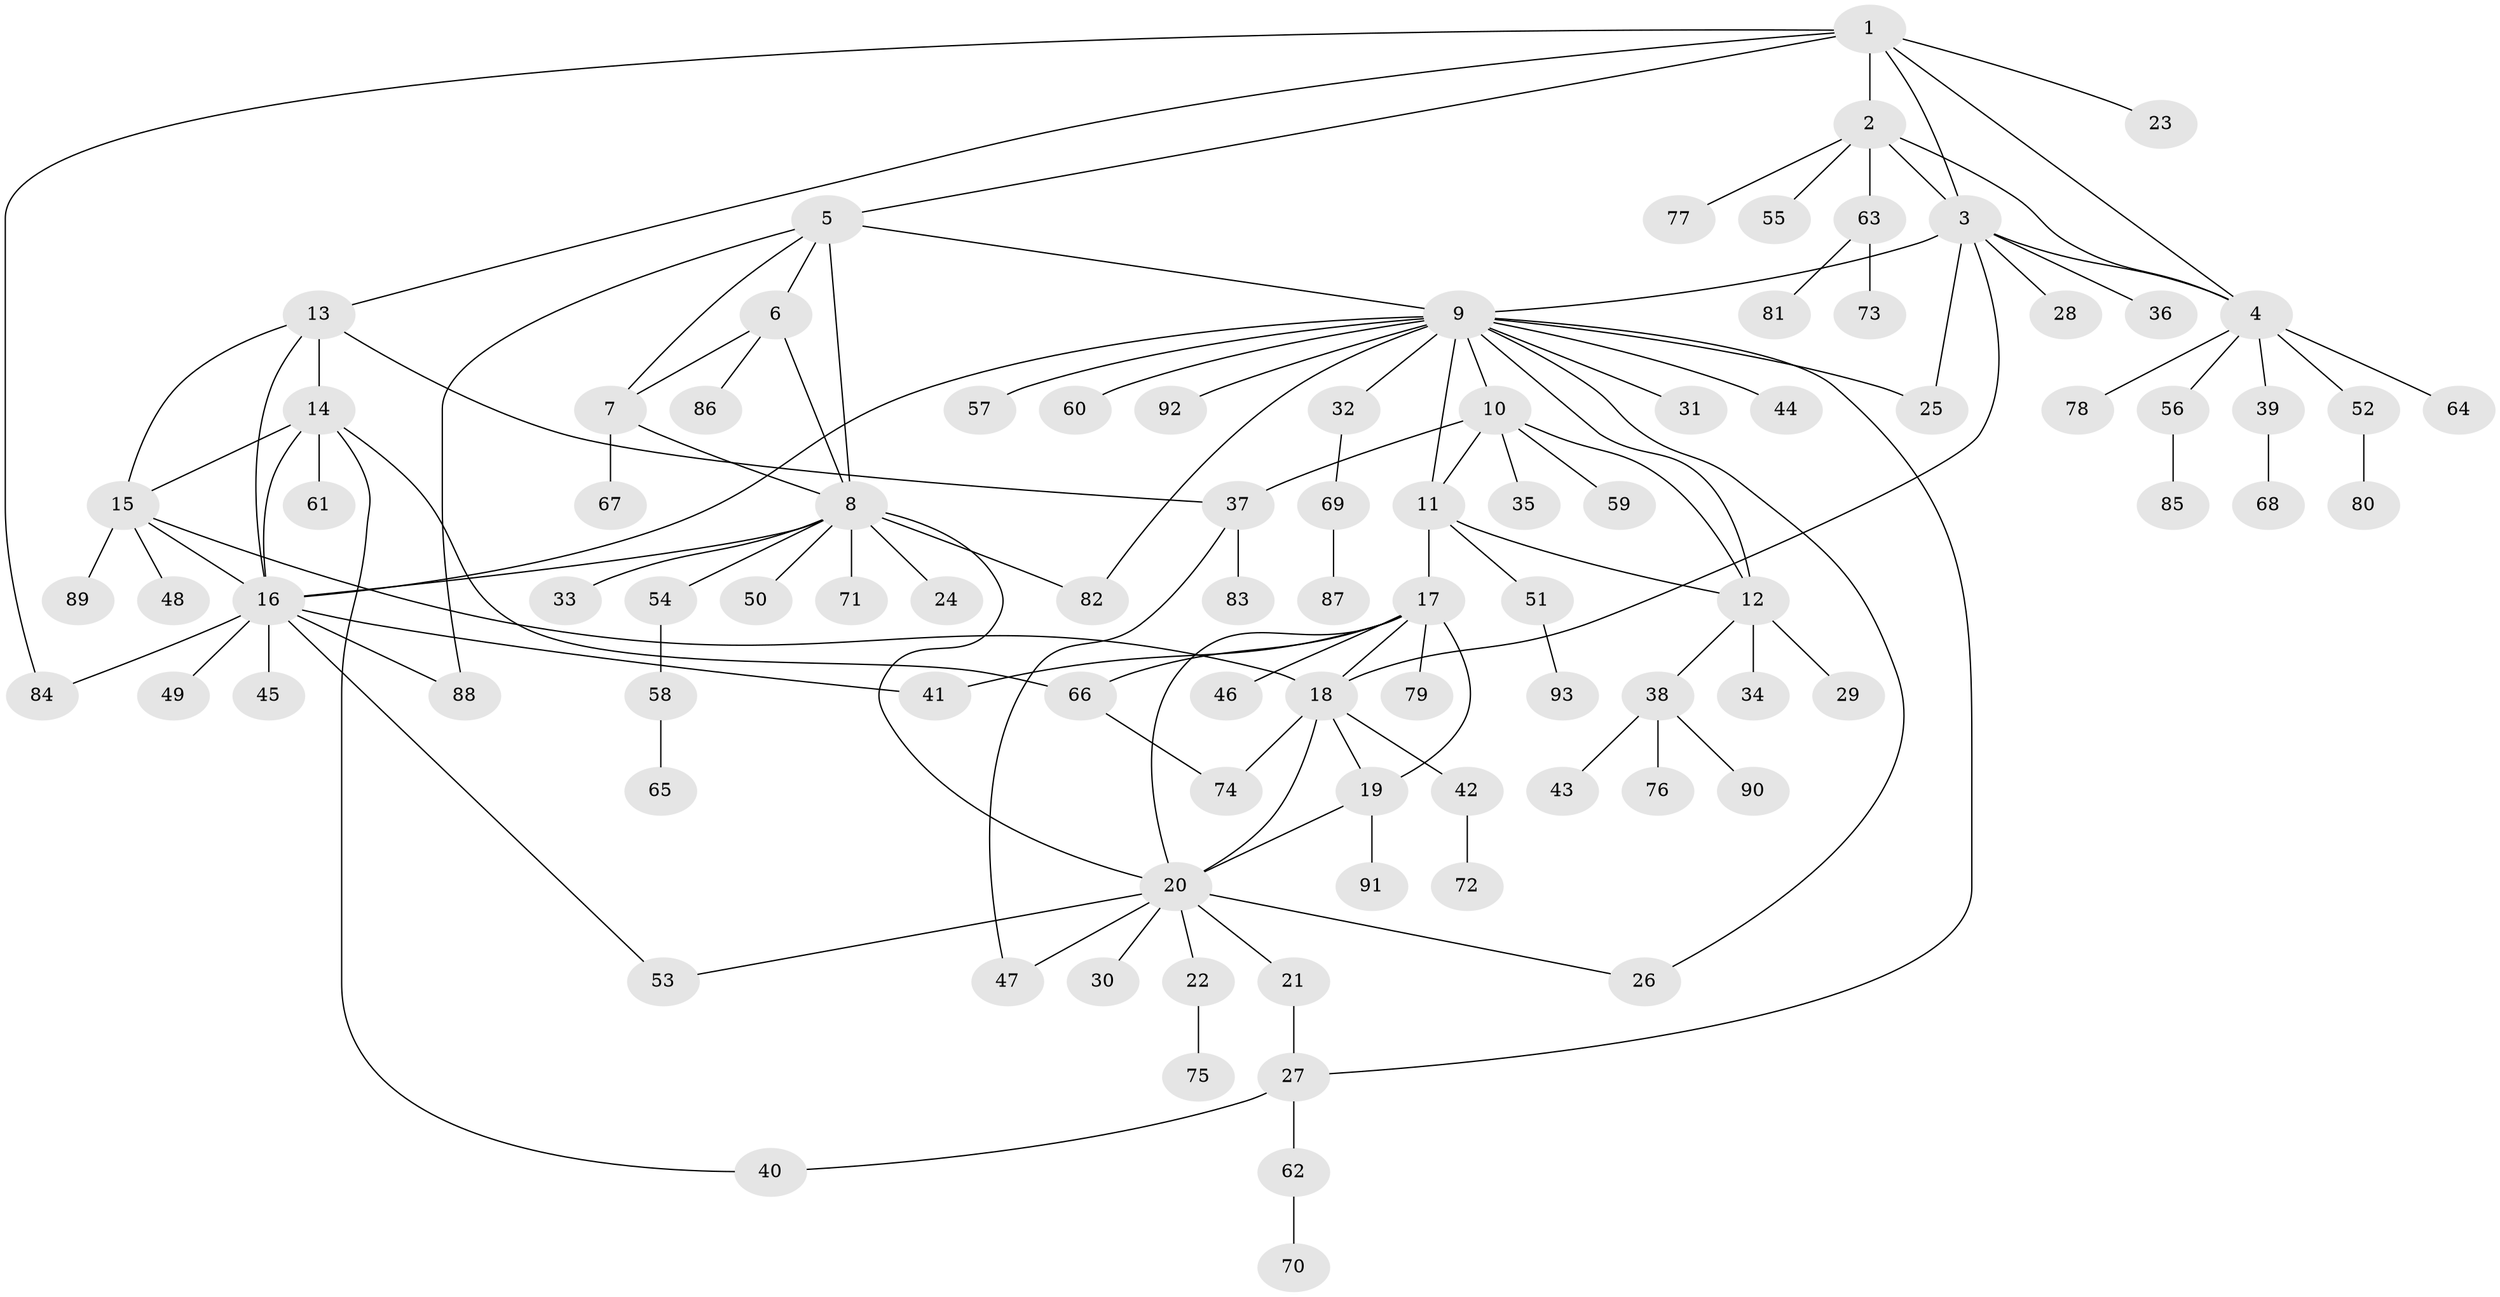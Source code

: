 // coarse degree distribution, {8: 0.043478260869565216, 2: 0.043478260869565216, 6: 0.043478260869565216, 1: 0.6739130434782609, 14: 0.021739130434782608, 9: 0.021739130434782608, 7: 0.06521739130434782, 10: 0.021739130434782608, 5: 0.021739130434782608, 4: 0.043478260869565216}
// Generated by graph-tools (version 1.1) at 2025/19/03/04/25 18:19:54]
// undirected, 93 vertices, 126 edges
graph export_dot {
graph [start="1"]
  node [color=gray90,style=filled];
  1;
  2;
  3;
  4;
  5;
  6;
  7;
  8;
  9;
  10;
  11;
  12;
  13;
  14;
  15;
  16;
  17;
  18;
  19;
  20;
  21;
  22;
  23;
  24;
  25;
  26;
  27;
  28;
  29;
  30;
  31;
  32;
  33;
  34;
  35;
  36;
  37;
  38;
  39;
  40;
  41;
  42;
  43;
  44;
  45;
  46;
  47;
  48;
  49;
  50;
  51;
  52;
  53;
  54;
  55;
  56;
  57;
  58;
  59;
  60;
  61;
  62;
  63;
  64;
  65;
  66;
  67;
  68;
  69;
  70;
  71;
  72;
  73;
  74;
  75;
  76;
  77;
  78;
  79;
  80;
  81;
  82;
  83;
  84;
  85;
  86;
  87;
  88;
  89;
  90;
  91;
  92;
  93;
  1 -- 2;
  1 -- 3;
  1 -- 4;
  1 -- 5;
  1 -- 13;
  1 -- 23;
  1 -- 84;
  2 -- 3;
  2 -- 4;
  2 -- 55;
  2 -- 63;
  2 -- 77;
  3 -- 4;
  3 -- 9;
  3 -- 18;
  3 -- 25;
  3 -- 28;
  3 -- 36;
  4 -- 39;
  4 -- 52;
  4 -- 56;
  4 -- 64;
  4 -- 78;
  5 -- 6;
  5 -- 7;
  5 -- 8;
  5 -- 9;
  5 -- 88;
  6 -- 7;
  6 -- 8;
  6 -- 86;
  7 -- 8;
  7 -- 67;
  8 -- 16;
  8 -- 20;
  8 -- 24;
  8 -- 33;
  8 -- 50;
  8 -- 54;
  8 -- 71;
  8 -- 82;
  9 -- 10;
  9 -- 11;
  9 -- 12;
  9 -- 16;
  9 -- 25;
  9 -- 26;
  9 -- 27;
  9 -- 31;
  9 -- 32;
  9 -- 44;
  9 -- 57;
  9 -- 60;
  9 -- 82;
  9 -- 92;
  10 -- 11;
  10 -- 12;
  10 -- 35;
  10 -- 37;
  10 -- 59;
  11 -- 12;
  11 -- 17;
  11 -- 51;
  12 -- 29;
  12 -- 34;
  12 -- 38;
  13 -- 14;
  13 -- 15;
  13 -- 16;
  13 -- 37;
  14 -- 15;
  14 -- 16;
  14 -- 40;
  14 -- 61;
  14 -- 66;
  15 -- 16;
  15 -- 18;
  15 -- 48;
  15 -- 89;
  16 -- 41;
  16 -- 45;
  16 -- 49;
  16 -- 53;
  16 -- 84;
  16 -- 88;
  17 -- 18;
  17 -- 19;
  17 -- 20;
  17 -- 41;
  17 -- 46;
  17 -- 66;
  17 -- 79;
  18 -- 19;
  18 -- 20;
  18 -- 42;
  18 -- 74;
  19 -- 20;
  19 -- 91;
  20 -- 21;
  20 -- 22;
  20 -- 26;
  20 -- 30;
  20 -- 47;
  20 -- 53;
  21 -- 27;
  22 -- 75;
  27 -- 40;
  27 -- 62;
  32 -- 69;
  37 -- 47;
  37 -- 83;
  38 -- 43;
  38 -- 76;
  38 -- 90;
  39 -- 68;
  42 -- 72;
  51 -- 93;
  52 -- 80;
  54 -- 58;
  56 -- 85;
  58 -- 65;
  62 -- 70;
  63 -- 73;
  63 -- 81;
  66 -- 74;
  69 -- 87;
}

